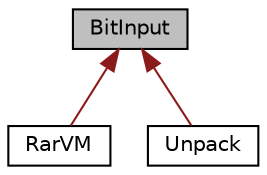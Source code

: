 digraph "BitInput"
{
 // LATEX_PDF_SIZE
  edge [fontname="Helvetica",fontsize="10",labelfontname="Helvetica",labelfontsize="10"];
  node [fontname="Helvetica",fontsize="10",shape=record];
  Node1 [label="BitInput",height=0.2,width=0.4,color="black", fillcolor="grey75", style="filled", fontcolor="black",tooltip=" "];
  Node1 -> Node2 [dir="back",color="firebrick4",fontsize="10",style="solid"];
  Node2 [label="RarVM",height=0.2,width=0.4,color="black", fillcolor="white", style="filled",URL="$classRarVM.html",tooltip=" "];
  Node1 -> Node3 [dir="back",color="firebrick4",fontsize="10",style="solid"];
  Node3 [label="Unpack",height=0.2,width=0.4,color="black", fillcolor="white", style="filled",URL="$classUnpack.html",tooltip=" "];
}
